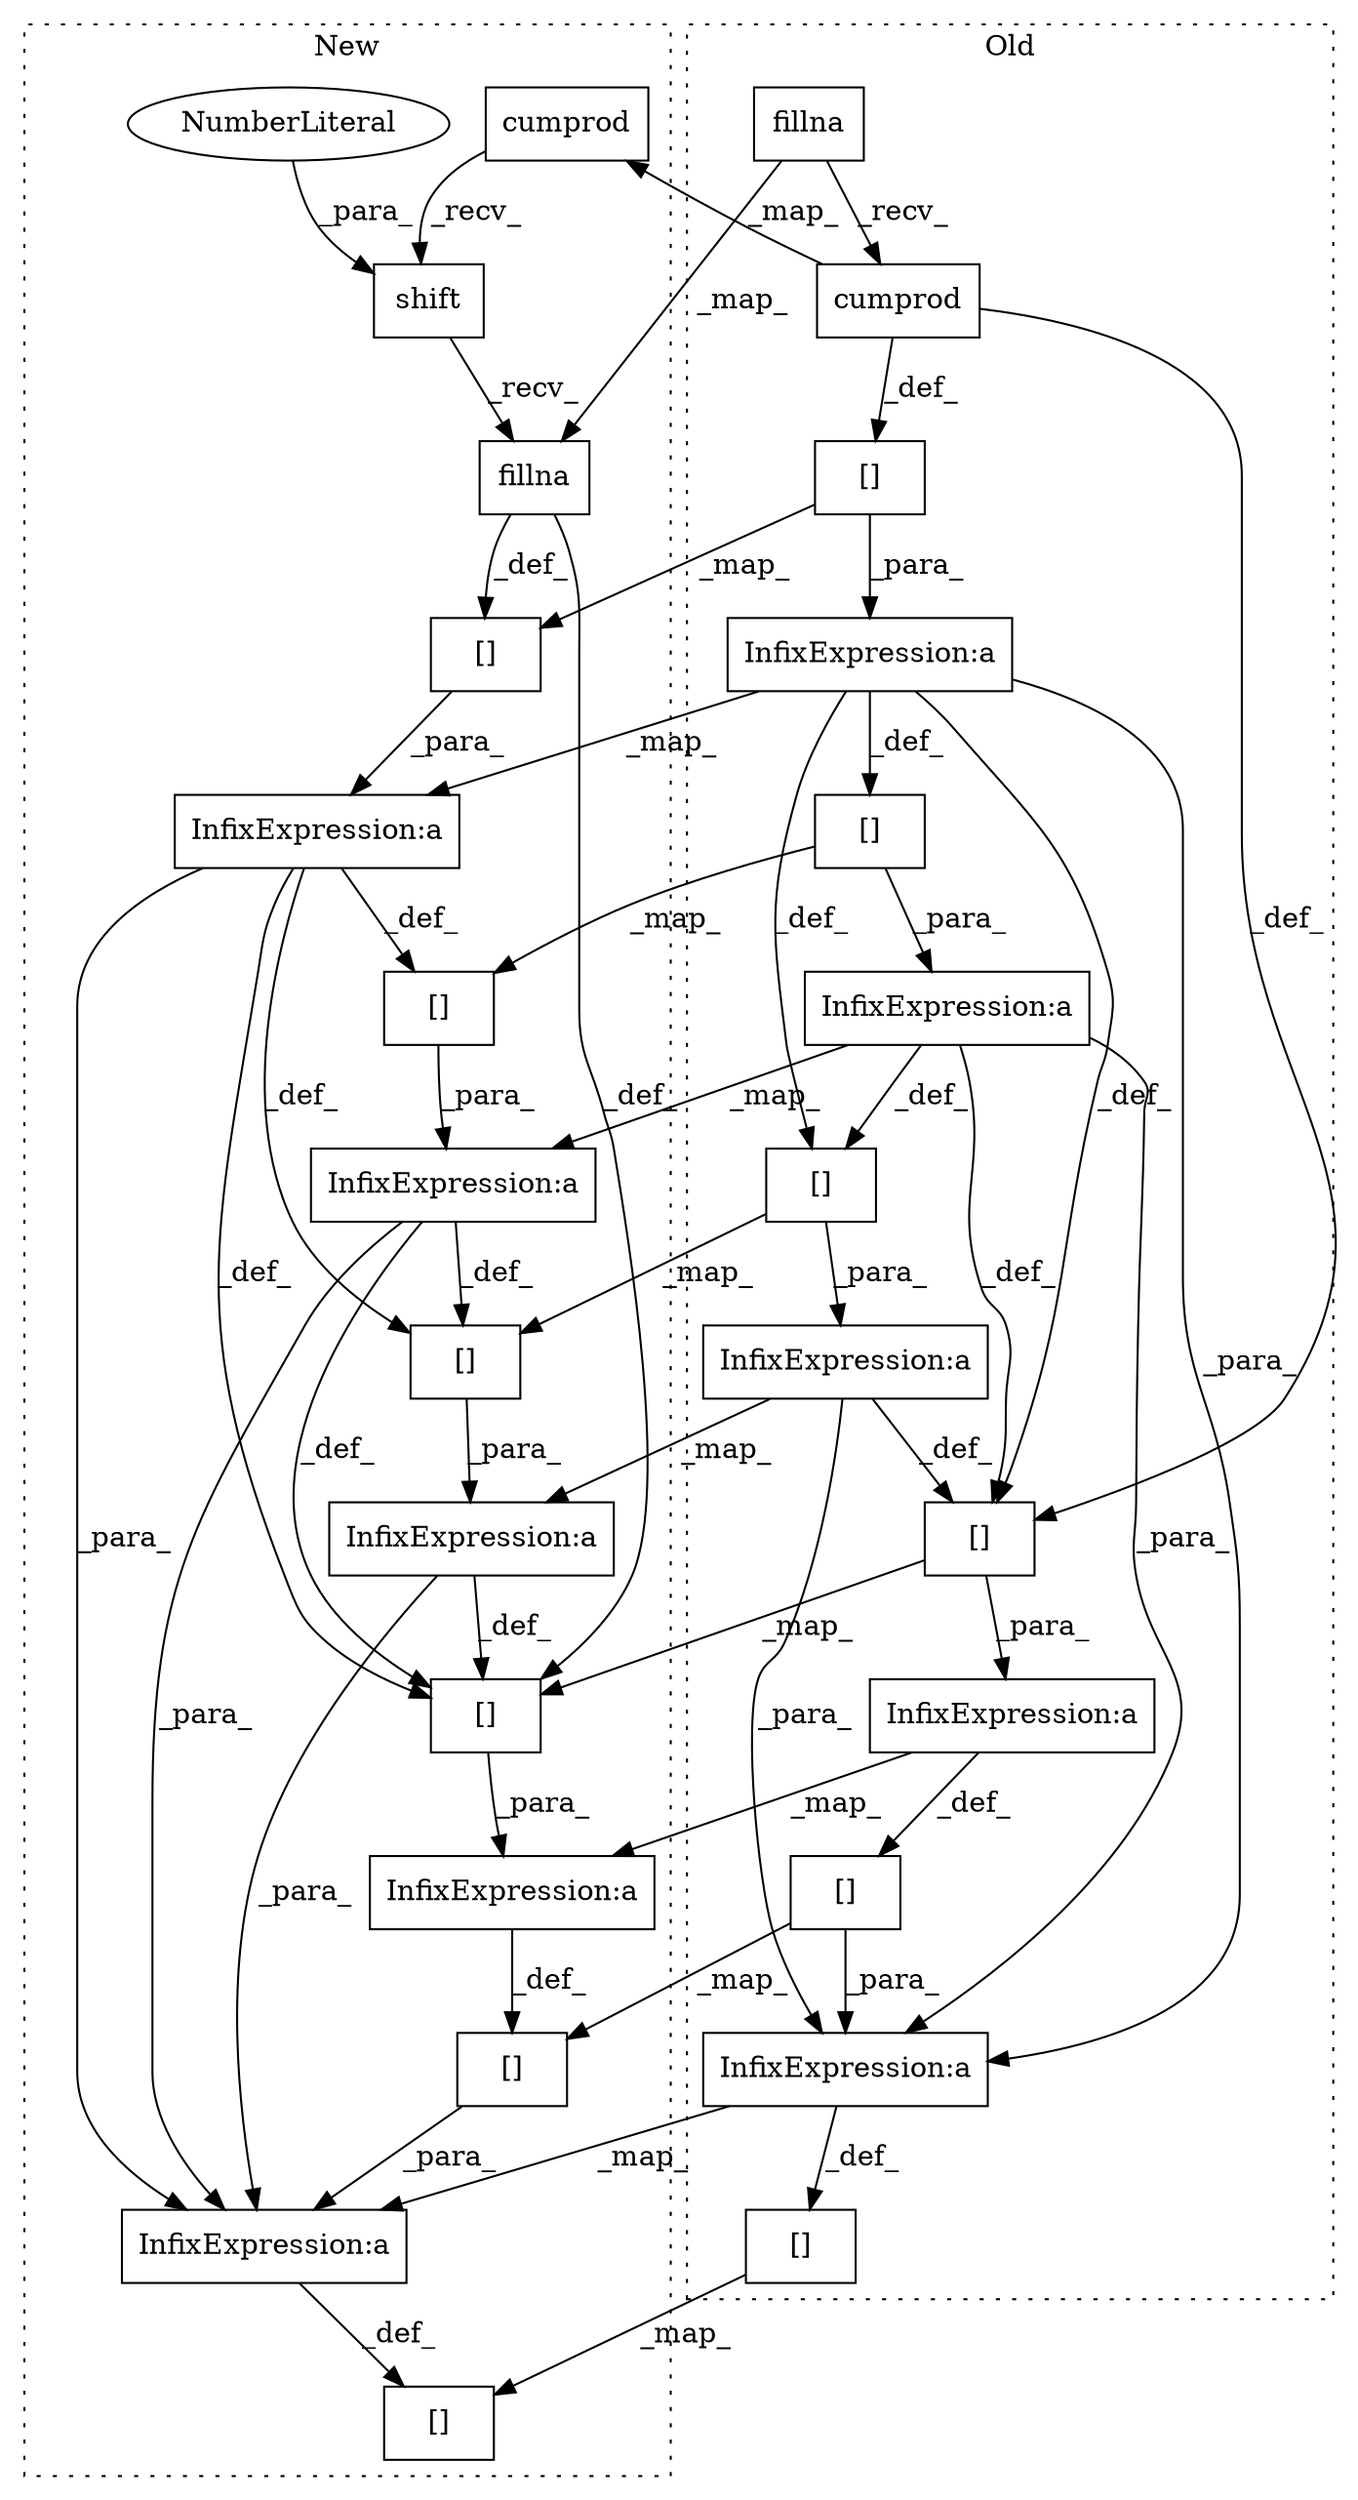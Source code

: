 digraph G {
subgraph cluster0 {
1 [label="fillna" a="32" s="2952,2960" l="7,1" shape="box"];
3 [label="[]" a="2" s="3116,3128" l="5,1" shape="box"];
6 [label="InfixExpression:a" a="27" s="3095" l="3" shape="box"];
8 [label="[]" a="2" s="3165,3180" l="5,1" shape="box"];
10 [label="InfixExpression:a" a="27" s="3050" l="3" shape="box"];
11 [label="[]" a="2" s="2895,2905" l="5,1" shape="box"];
13 [label="InfixExpression:a" a="27" s="3144" l="3" shape="box"];
15 [label="[]" a="2" s="2977,2988" l="5,1" shape="box"];
18 [label="InfixExpression:a" a="27" s="3199" l="3" shape="box"];
20 [label="[]" a="2" s="3024,3035" l="5,1" shape="box"];
22 [label="InfixExpression:a" a="27" s="3003" l="3" shape="box"];
24 [label="[]" a="2" s="3071,3081" l="5,1" shape="box"];
27 [label="cumprod" a="32" s="2962" l="9" shape="box"];
label = "Old";
style="dotted";
}
subgraph cluster1 {
2 [label="fillna" a="32" s="2971,2979" l="7,1" shape="box"];
4 [label="[]" a="2" s="3125,3137" l="5,1" shape="box"];
5 [label="InfixExpression:a" a="27" s="3104" l="3" shape="box"];
7 [label="[]" a="2" s="3174,3189" l="5,1" shape="box"];
9 [label="InfixExpression:a" a="27" s="3059" l="3" shape="box"];
12 [label="[]" a="2" s="2895,2905" l="5,1" shape="box"];
14 [label="InfixExpression:a" a="27" s="3153" l="3" shape="box"];
16 [label="[]" a="2" s="2986,2997" l="5,1" shape="box"];
17 [label="InfixExpression:a" a="27" s="3208" l="3" shape="box"];
19 [label="[]" a="2" s="3033,3044" l="5,1" shape="box"];
21 [label="InfixExpression:a" a="27" s="3012" l="3" shape="box"];
23 [label="[]" a="2" s="3080,3090" l="5,1" shape="box"];
25 [label="shift" a="32" s="2962,2969" l="6,1" shape="box"];
26 [label="NumberLiteral" a="34" s="2968" l="1" shape="ellipse"];
28 [label="cumprod" a="32" s="2952" l="9" shape="box"];
label = "New";
style="dotted";
}
1 -> 2 [label="_map_"];
1 -> 27 [label="_recv_"];
2 -> 12 [label="_def_"];
2 -> 23 [label="_def_"];
3 -> 4 [label="_map_"];
3 -> 18 [label="_para_"];
4 -> 17 [label="_para_"];
5 -> 17 [label="_para_"];
5 -> 23 [label="_def_"];
6 -> 5 [label="_map_"];
6 -> 18 [label="_para_"];
6 -> 24 [label="_def_"];
8 -> 7 [label="_map_"];
9 -> 23 [label="_def_"];
9 -> 17 [label="_para_"];
9 -> 19 [label="_def_"];
10 -> 20 [label="_def_"];
10 -> 18 [label="_para_"];
10 -> 24 [label="_def_"];
10 -> 9 [label="_map_"];
11 -> 12 [label="_map_"];
11 -> 22 [label="_para_"];
12 -> 21 [label="_para_"];
13 -> 3 [label="_def_"];
13 -> 14 [label="_map_"];
14 -> 4 [label="_def_"];
15 -> 10 [label="_para_"];
15 -> 16 [label="_map_"];
16 -> 9 [label="_para_"];
17 -> 7 [label="_def_"];
18 -> 8 [label="_def_"];
18 -> 17 [label="_map_"];
19 -> 5 [label="_para_"];
20 -> 19 [label="_map_"];
20 -> 6 [label="_para_"];
21 -> 16 [label="_def_"];
21 -> 19 [label="_def_"];
21 -> 17 [label="_para_"];
21 -> 23 [label="_def_"];
22 -> 20 [label="_def_"];
22 -> 15 [label="_def_"];
22 -> 21 [label="_map_"];
22 -> 24 [label="_def_"];
22 -> 18 [label="_para_"];
23 -> 14 [label="_para_"];
24 -> 23 [label="_map_"];
24 -> 13 [label="_para_"];
25 -> 2 [label="_recv_"];
26 -> 25 [label="_para_"];
27 -> 11 [label="_def_"];
27 -> 24 [label="_def_"];
27 -> 28 [label="_map_"];
28 -> 25 [label="_recv_"];
}